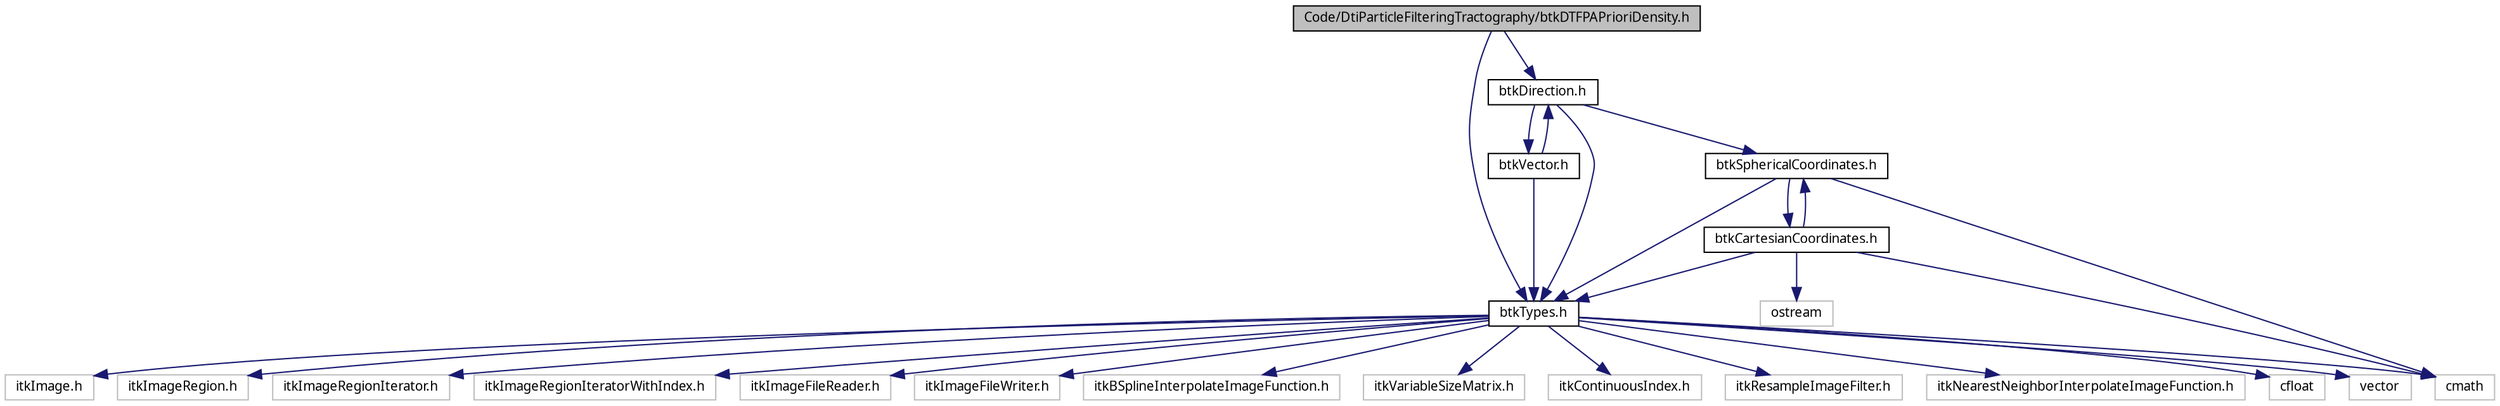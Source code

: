 digraph G
{
  edge [fontname="FreeSans.ttf",fontsize="10",labelfontname="FreeSans.ttf",labelfontsize="10"];
  node [fontname="FreeSans.ttf",fontsize="10",shape=record];
  Node1 [label="Code/DtiParticleFilteringTractography/btkDTFPAPrioriDensity.h",height=0.2,width=0.4,color="black", fillcolor="grey75", style="filled" fontcolor="black"];
  Node1 -> Node2 [color="midnightblue",fontsize="10",style="solid",fontname="FreeSans.ttf"];
  Node2 [label="btkTypes.h",height=0.2,width=0.4,color="black", fillcolor="white", style="filled",URL="$btk_types_8h.html"];
  Node2 -> Node3 [color="midnightblue",fontsize="10",style="solid",fontname="FreeSans.ttf"];
  Node3 [label="itkImage.h",height=0.2,width=0.4,color="grey75", fillcolor="white", style="filled"];
  Node2 -> Node4 [color="midnightblue",fontsize="10",style="solid",fontname="FreeSans.ttf"];
  Node4 [label="itkImageRegion.h",height=0.2,width=0.4,color="grey75", fillcolor="white", style="filled"];
  Node2 -> Node5 [color="midnightblue",fontsize="10",style="solid",fontname="FreeSans.ttf"];
  Node5 [label="itkImageRegionIterator.h",height=0.2,width=0.4,color="grey75", fillcolor="white", style="filled"];
  Node2 -> Node6 [color="midnightblue",fontsize="10",style="solid",fontname="FreeSans.ttf"];
  Node6 [label="itkImageRegionIteratorWithIndex.h",height=0.2,width=0.4,color="grey75", fillcolor="white", style="filled"];
  Node2 -> Node7 [color="midnightblue",fontsize="10",style="solid",fontname="FreeSans.ttf"];
  Node7 [label="itkImageFileReader.h",height=0.2,width=0.4,color="grey75", fillcolor="white", style="filled"];
  Node2 -> Node8 [color="midnightblue",fontsize="10",style="solid",fontname="FreeSans.ttf"];
  Node8 [label="itkImageFileWriter.h",height=0.2,width=0.4,color="grey75", fillcolor="white", style="filled"];
  Node2 -> Node9 [color="midnightblue",fontsize="10",style="solid",fontname="FreeSans.ttf"];
  Node9 [label="itkBSplineInterpolateImageFunction.h",height=0.2,width=0.4,color="grey75", fillcolor="white", style="filled"];
  Node2 -> Node10 [color="midnightblue",fontsize="10",style="solid",fontname="FreeSans.ttf"];
  Node10 [label="itkVariableSizeMatrix.h",height=0.2,width=0.4,color="grey75", fillcolor="white", style="filled"];
  Node2 -> Node11 [color="midnightblue",fontsize="10",style="solid",fontname="FreeSans.ttf"];
  Node11 [label="itkContinuousIndex.h",height=0.2,width=0.4,color="grey75", fillcolor="white", style="filled"];
  Node2 -> Node12 [color="midnightblue",fontsize="10",style="solid",fontname="FreeSans.ttf"];
  Node12 [label="itkResampleImageFilter.h",height=0.2,width=0.4,color="grey75", fillcolor="white", style="filled"];
  Node2 -> Node13 [color="midnightblue",fontsize="10",style="solid",fontname="FreeSans.ttf"];
  Node13 [label="itkNearestNeighborInterpolateImageFunction.h",height=0.2,width=0.4,color="grey75", fillcolor="white", style="filled"];
  Node2 -> Node14 [color="midnightblue",fontsize="10",style="solid",fontname="FreeSans.ttf"];
  Node14 [label="cfloat",height=0.2,width=0.4,color="grey75", fillcolor="white", style="filled"];
  Node2 -> Node15 [color="midnightblue",fontsize="10",style="solid",fontname="FreeSans.ttf"];
  Node15 [label="cmath",height=0.2,width=0.4,color="grey75", fillcolor="white", style="filled"];
  Node2 -> Node16 [color="midnightblue",fontsize="10",style="solid",fontname="FreeSans.ttf"];
  Node16 [label="vector",height=0.2,width=0.4,color="grey75", fillcolor="white", style="filled"];
  Node1 -> Node17 [color="midnightblue",fontsize="10",style="solid",fontname="FreeSans.ttf"];
  Node17 [label="btkDirection.h",height=0.2,width=0.4,color="black", fillcolor="white", style="filled",URL="$btk_direction_8h.html"];
  Node17 -> Node2 [color="midnightblue",fontsize="10",style="solid",fontname="FreeSans.ttf"];
  Node17 -> Node18 [color="midnightblue",fontsize="10",style="solid",fontname="FreeSans.ttf"];
  Node18 [label="btkSphericalCoordinates.h",height=0.2,width=0.4,color="black", fillcolor="white", style="filled",URL="$btk_spherical_coordinates_8h.html"];
  Node18 -> Node15 [color="midnightblue",fontsize="10",style="solid",fontname="FreeSans.ttf"];
  Node18 -> Node2 [color="midnightblue",fontsize="10",style="solid",fontname="FreeSans.ttf"];
  Node18 -> Node19 [color="midnightblue",fontsize="10",style="solid",fontname="FreeSans.ttf"];
  Node19 [label="btkCartesianCoordinates.h",height=0.2,width=0.4,color="black", fillcolor="white", style="filled",URL="$_tractography_2btk_cartesian_coordinates_8h.html"];
  Node19 -> Node15 [color="midnightblue",fontsize="10",style="solid",fontname="FreeSans.ttf"];
  Node19 -> Node20 [color="midnightblue",fontsize="10",style="solid",fontname="FreeSans.ttf"];
  Node20 [label="ostream",height=0.2,width=0.4,color="grey75", fillcolor="white", style="filled"];
  Node19 -> Node2 [color="midnightblue",fontsize="10",style="solid",fontname="FreeSans.ttf"];
  Node19 -> Node18 [color="midnightblue",fontsize="10",style="solid",fontname="FreeSans.ttf"];
  Node17 -> Node21 [color="midnightblue",fontsize="10",style="solid",fontname="FreeSans.ttf"];
  Node21 [label="btkVector.h",height=0.2,width=0.4,color="black", fillcolor="white", style="filled",URL="$btk_vector_8h.html"];
  Node21 -> Node2 [color="midnightblue",fontsize="10",style="solid",fontname="FreeSans.ttf"];
  Node21 -> Node17 [color="midnightblue",fontsize="10",style="solid",fontname="FreeSans.ttf"];
}
